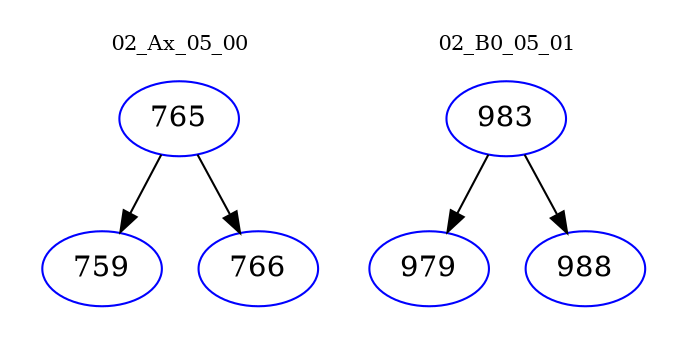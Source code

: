 digraph{
subgraph cluster_0 {
color = white
label = "02_Ax_05_00";
fontsize=10;
T0_765 [label="765", color="blue"]
T0_765 -> T0_759 [color="black"]
T0_759 [label="759", color="blue"]
T0_765 -> T0_766 [color="black"]
T0_766 [label="766", color="blue"]
}
subgraph cluster_1 {
color = white
label = "02_B0_05_01";
fontsize=10;
T1_983 [label="983", color="blue"]
T1_983 -> T1_979 [color="black"]
T1_979 [label="979", color="blue"]
T1_983 -> T1_988 [color="black"]
T1_988 [label="988", color="blue"]
}
}
